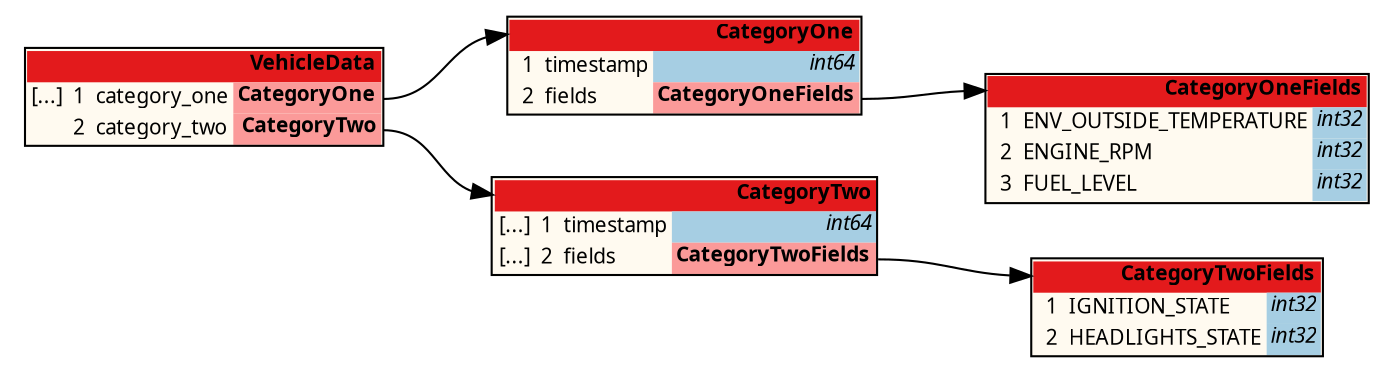 /*
	do not edit:
	auto-generated by github.com/seamia/protodot
*/
digraph protodot {

	/* package:    */
	/* source:    vehicle_data.proto */
	/* selection: .VehicleData */

	rankdir=LR;
	label="";
	tooltip="";
	bgcolor="transparent"

	node [
		shape=plaintext
		fontsize=10
		fontname="Ubuntu"
	];


	/* ------ nodes ------ */
	Node_Ja_100	[shape=plaintext tooltip=".VehicleData" label=<<TABLE BORDER="1" CELLBORDER="0" CELLSPACING="0" BGCOLOR="#fffaf0"><TR><TD COLSPAN="4" PORT="header" BGCOLOR="#e31a1c" ALIGN="right"><b>VehicleData</b></TD></TR><TR><TD ALIGN="right">[...]</TD><TD ALIGN="right">1</TD><TD ALIGN="left">category_one</TD><TD BGCOLOR="#fb9a99" PORT="pocategory_one" ALIGN="right"><b>CategoryOne</b></TD></TR><TR><TD ALIGN="right"></TD><TD ALIGN="right">2</TD><TD ALIGN="left">category_two</TD><TD BGCOLOR="#fb9a99" PORT="pocategory_two" ALIGN="right"><b>CategoryTwo</b></TD></TR></TABLE>>];
	Node_Ja_103	[shape=plaintext tooltip=".VehicleData.CategoryOne" label=<<TABLE BORDER="1" CELLBORDER="0" CELLSPACING="0" BGCOLOR="#fffaf0"><TR><TD COLSPAN="4" PORT="header" BGCOLOR="#e31a1c" ALIGN="right"><b>CategoryOne</b></TD></TR><TR><TD ALIGN="right"></TD><TD ALIGN="right">1</TD><TD ALIGN="left">timestamp</TD><TD BGCOLOR="#a6cee3" PORT="potimestamp" ALIGN="right" TITLE="int64"><i>int64</i></TD></TR><TR><TD ALIGN="right"></TD><TD ALIGN="right">2</TD><TD ALIGN="left">fields</TD><TD BGCOLOR="#fb9a99" PORT="pofields" ALIGN="right"><b>CategoryOneFields</b></TD></TR></TABLE>>];
	Node_Ja_104	[shape=plaintext tooltip=".VehicleData.CategoryTwo" label=<<TABLE BORDER="1" CELLBORDER="0" CELLSPACING="0" BGCOLOR="#fffaf0"><TR><TD COLSPAN="4" PORT="header" BGCOLOR="#e31a1c" ALIGN="right"><b>CategoryTwo</b></TD></TR><TR><TD ALIGN="right">[...]</TD><TD ALIGN="right">1</TD><TD ALIGN="left">timestamp</TD><TD BGCOLOR="#a6cee3" PORT="potimestamp" ALIGN="right" TITLE="int64"><i>int64</i></TD></TR><TR><TD ALIGN="right">[...]</TD><TD ALIGN="right">2</TD><TD ALIGN="left">fields</TD><TD BGCOLOR="#fb9a99" PORT="pofields" ALIGN="right"><b>CategoryTwoFields</b></TD></TR></TABLE>>];
	Node_Ja_101	[shape=plaintext tooltip=".VehicleData.CategoryOneFields" label=<<TABLE BORDER="1" CELLBORDER="0" CELLSPACING="0" BGCOLOR="#fffaf0"><TR><TD COLSPAN="4" PORT="header" BGCOLOR="#e31a1c" ALIGN="right"><b>CategoryOneFields</b></TD></TR><TR><TD ALIGN="right"></TD><TD ALIGN="right">1</TD><TD ALIGN="left">ENV_OUTSIDE_TEMPERATURE</TD><TD BGCOLOR="#a6cee3" PORT="poENV_OUTSIDE_TEMPERATURE" ALIGN="right" TITLE="int32"><i>int32</i></TD></TR><TR><TD ALIGN="right"></TD><TD ALIGN="right">2</TD><TD ALIGN="left">ENGINE_RPM</TD><TD BGCOLOR="#a6cee3" PORT="poENGINE_RPM" ALIGN="right" TITLE="int32"><i>int32</i></TD></TR><TR><TD ALIGN="right"></TD><TD ALIGN="right">3</TD><TD ALIGN="left">FUEL_LEVEL</TD><TD BGCOLOR="#a6cee3" PORT="poFUEL_LEVEL" ALIGN="right" TITLE="int32"><i>int32</i></TD></TR></TABLE>>];
	Node_Ja_102	[shape=plaintext tooltip=".VehicleData.CategoryTwoFields" label=<<TABLE BORDER="1" CELLBORDER="0" CELLSPACING="0" BGCOLOR="#fffaf0"><TR><TD COLSPAN="4" PORT="header" BGCOLOR="#e31a1c" ALIGN="right"><b>CategoryTwoFields</b></TD></TR><TR><TD ALIGN="right"></TD><TD ALIGN="right">1</TD><TD ALIGN="left">IGNITION_STATE</TD><TD BGCOLOR="#a6cee3" PORT="poIGNITION_STATE" ALIGN="right" TITLE="int32"><i>int32</i></TD></TR><TR><TD ALIGN="right"></TD><TD ALIGN="right">2</TD><TD ALIGN="left">HEADLIGHTS_STATE</TD><TD BGCOLOR="#a6cee3" PORT="poHEADLIGHTS_STATE" ALIGN="right" TITLE="int32"><i>int32</i></TD></TR></TABLE>>];

	/* ------ connections ------ */
	Node_Ja_104:pofields:e	-> Node_Ja_102:header [color="#000000" tooltip="Ja_104 --> Ja_102"];
	Node_Ja_100:pocategory_one:e	-> Node_Ja_103:header [color="#000000" tooltip="Ja_100 --> Ja_103"];
	Node_Ja_100:pocategory_two:e	-> Node_Ja_104:header [color="#000000" tooltip="Ja_100 --> Ja_104"];
	Node_Ja_103:pofields:e	-> Node_Ja_101:header [color="#000000" tooltip="Ja_103 --> Ja_101"];

	/* generated by github.com/seamia/protodot on Wednesday, 29-Mar-23 11:16:41 CEST */
}
